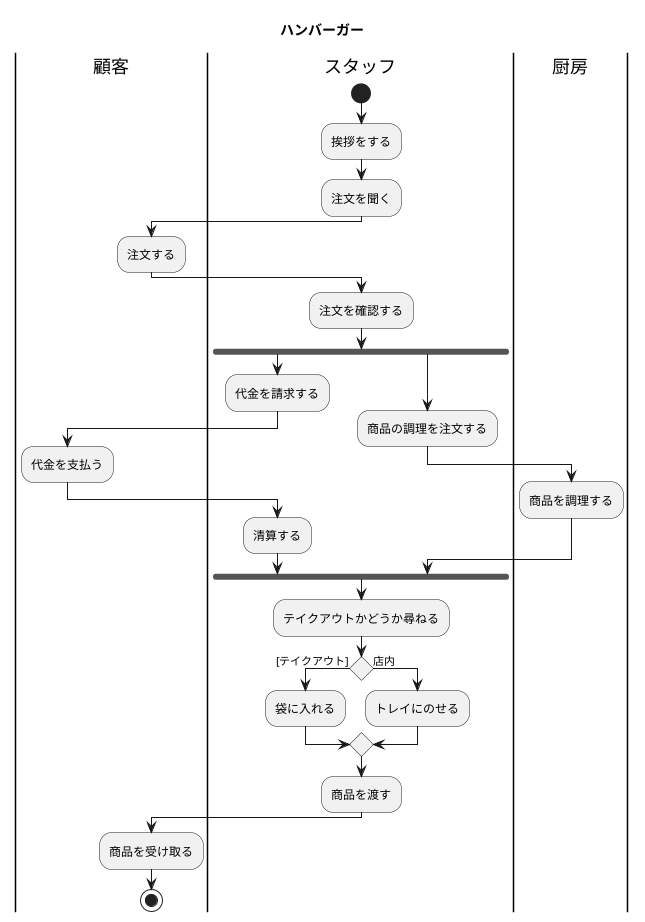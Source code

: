 @startuml ハンバーガー
title ハンバーガー
|顧客|
|スタッフ|
|厨房|

|スタッフ|
start
:挨拶をする;
:注文を聞く;

|顧客|
:注文する;

|スタッフ|
:注文を確認する;
fork
:代金を請求する;

|顧客|
:代金を支払う;

|スタッフ|
:清算する;

fork again
|スタッフ|
:商品の調理を注文する;

|厨房|
:商品を調理する;

|スタッフ|
end fork
:テイクアウトかどうか尋ねる;

if() is([テイクアウト]) then
:袋に入れる;
else(店内)
:トレイにのせる;
endif
:商品を渡す;

|顧客|
:商品を受け取る;
stop
@enduml